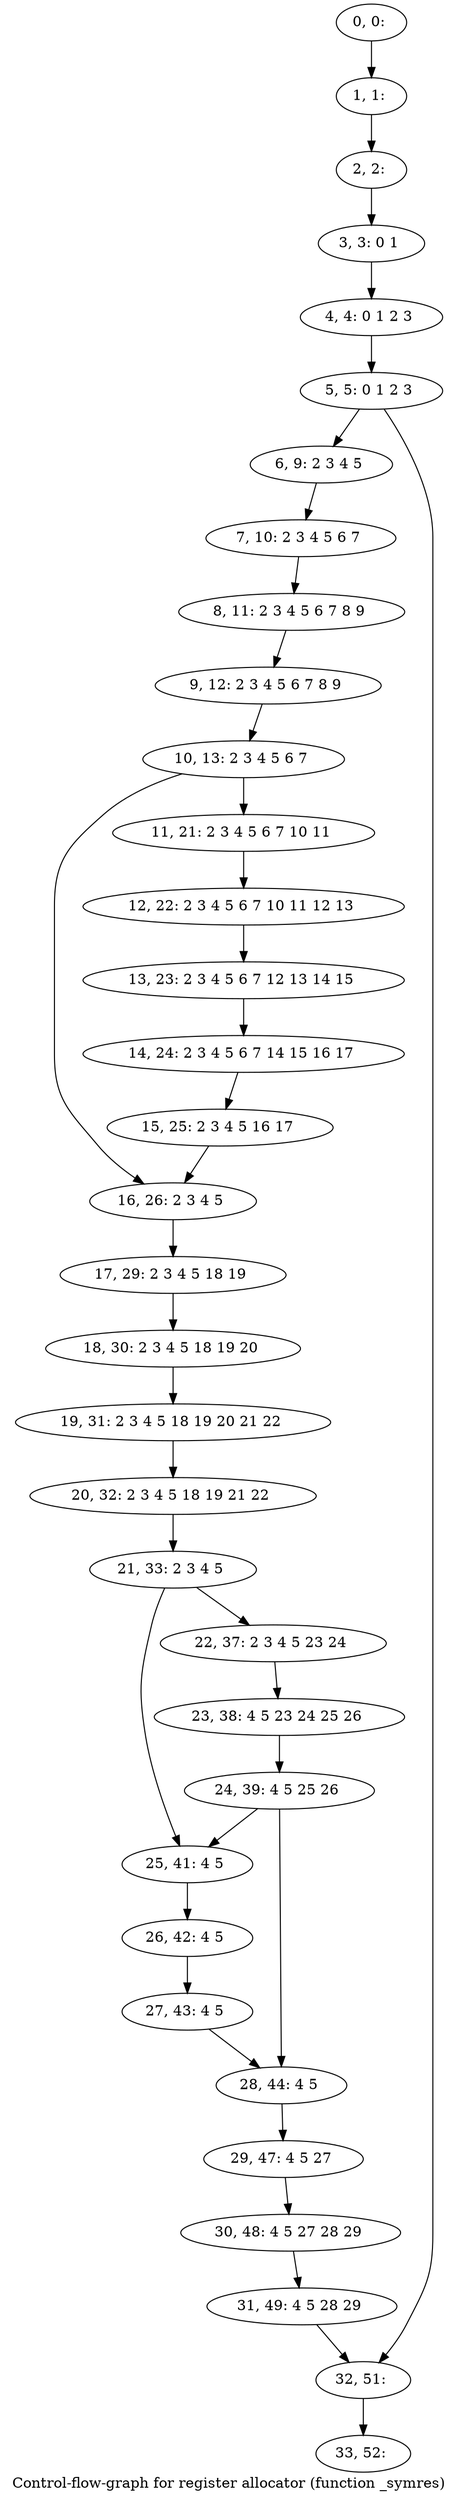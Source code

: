 digraph G {
graph [label="Control-flow-graph for register allocator (function _symres)"]
0[label="0, 0: "];
1[label="1, 1: "];
2[label="2, 2: "];
3[label="3, 3: 0 1 "];
4[label="4, 4: 0 1 2 3 "];
5[label="5, 5: 0 1 2 3 "];
6[label="6, 9: 2 3 4 5 "];
7[label="7, 10: 2 3 4 5 6 7 "];
8[label="8, 11: 2 3 4 5 6 7 8 9 "];
9[label="9, 12: 2 3 4 5 6 7 8 9 "];
10[label="10, 13: 2 3 4 5 6 7 "];
11[label="11, 21: 2 3 4 5 6 7 10 11 "];
12[label="12, 22: 2 3 4 5 6 7 10 11 12 13 "];
13[label="13, 23: 2 3 4 5 6 7 12 13 14 15 "];
14[label="14, 24: 2 3 4 5 6 7 14 15 16 17 "];
15[label="15, 25: 2 3 4 5 16 17 "];
16[label="16, 26: 2 3 4 5 "];
17[label="17, 29: 2 3 4 5 18 19 "];
18[label="18, 30: 2 3 4 5 18 19 20 "];
19[label="19, 31: 2 3 4 5 18 19 20 21 22 "];
20[label="20, 32: 2 3 4 5 18 19 21 22 "];
21[label="21, 33: 2 3 4 5 "];
22[label="22, 37: 2 3 4 5 23 24 "];
23[label="23, 38: 4 5 23 24 25 26 "];
24[label="24, 39: 4 5 25 26 "];
25[label="25, 41: 4 5 "];
26[label="26, 42: 4 5 "];
27[label="27, 43: 4 5 "];
28[label="28, 44: 4 5 "];
29[label="29, 47: 4 5 27 "];
30[label="30, 48: 4 5 27 28 29 "];
31[label="31, 49: 4 5 28 29 "];
32[label="32, 51: "];
33[label="33, 52: "];
0->1 ;
1->2 ;
2->3 ;
3->4 ;
4->5 ;
5->6 ;
5->32 ;
6->7 ;
7->8 ;
8->9 ;
9->10 ;
10->11 ;
10->16 ;
11->12 ;
12->13 ;
13->14 ;
14->15 ;
15->16 ;
16->17 ;
17->18 ;
18->19 ;
19->20 ;
20->21 ;
21->22 ;
21->25 ;
22->23 ;
23->24 ;
24->25 ;
24->28 ;
25->26 ;
26->27 ;
27->28 ;
28->29 ;
29->30 ;
30->31 ;
31->32 ;
32->33 ;
}
